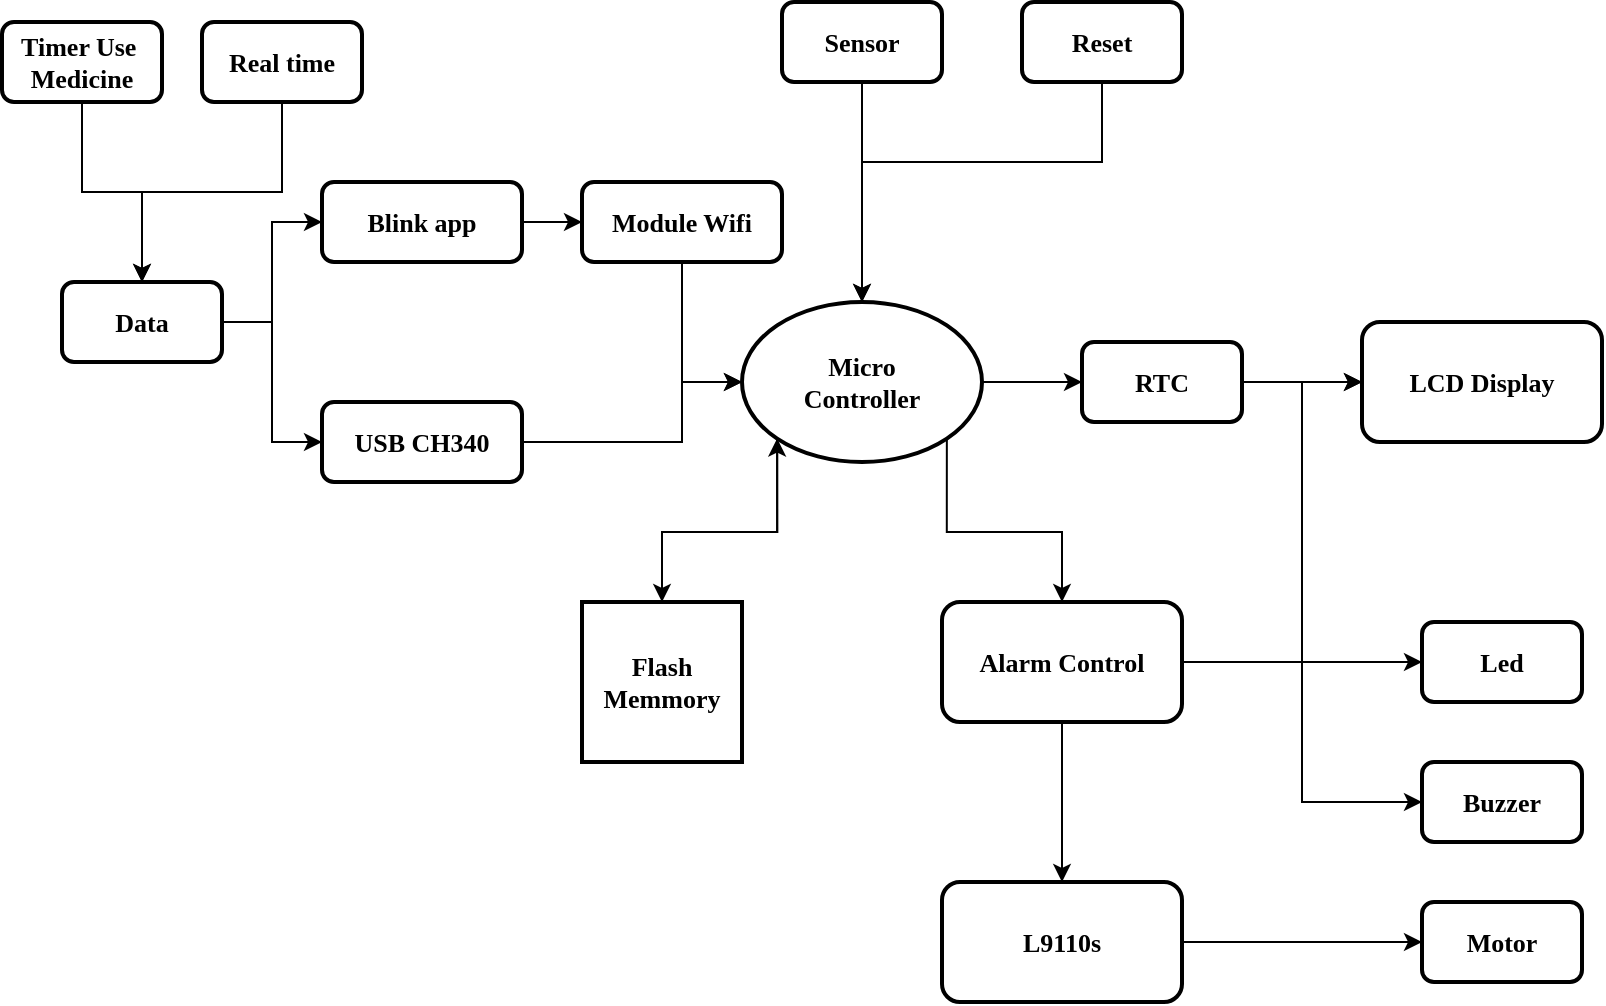 <mxfile version="14.7.8" type="github">
  <diagram id="C5RBs43oDa-KdzZeNtuy" name="Page-1">
    <mxGraphModel dx="827" dy="484" grid="1" gridSize="10" guides="1" tooltips="1" connect="1" arrows="1" fold="1" page="1" pageScale="1" pageWidth="827" pageHeight="1169" math="0" shadow="0">
      <root>
        <mxCell id="WIyWlLk6GJQsqaUBKTNV-0" />
        <mxCell id="WIyWlLk6GJQsqaUBKTNV-1" parent="WIyWlLk6GJQsqaUBKTNV-0" />
        <mxCell id="_qKUl-IqB4eXEuKwATwz-39" style="edgeStyle=orthogonalEdgeStyle;rounded=0;orthogonalLoop=1;jettySize=auto;html=1;exitX=1;exitY=0.5;exitDx=0;exitDy=0;fontFamily=Verdana;fontSize=13;entryX=0;entryY=0.5;entryDx=0;entryDy=0;" edge="1" parent="WIyWlLk6GJQsqaUBKTNV-1" source="_qKUl-IqB4eXEuKwATwz-0" target="_qKUl-IqB4eXEuKwATwz-13">
          <mxGeometry relative="1" as="geometry">
            <mxPoint x="550" y="230" as="targetPoint" />
          </mxGeometry>
        </mxCell>
        <mxCell id="_qKUl-IqB4eXEuKwATwz-42" style="edgeStyle=orthogonalEdgeStyle;rounded=0;orthogonalLoop=1;jettySize=auto;html=1;exitX=0.5;exitY=1;exitDx=0;exitDy=0;fontFamily=Verdana;fontSize=13;" edge="1" parent="WIyWlLk6GJQsqaUBKTNV-1" source="_qKUl-IqB4eXEuKwATwz-0">
          <mxGeometry relative="1" as="geometry">
            <mxPoint x="440" y="270" as="targetPoint" />
          </mxGeometry>
        </mxCell>
        <mxCell id="_qKUl-IqB4eXEuKwATwz-45" style="edgeStyle=orthogonalEdgeStyle;rounded=0;orthogonalLoop=1;jettySize=auto;html=1;exitX=0;exitY=1;exitDx=0;exitDy=0;entryX=0.5;entryY=0;entryDx=0;entryDy=0;fontFamily=Verdana;fontSize=13;" edge="1" parent="WIyWlLk6GJQsqaUBKTNV-1" source="_qKUl-IqB4eXEuKwATwz-0" target="_qKUl-IqB4eXEuKwATwz-11">
          <mxGeometry relative="1" as="geometry" />
        </mxCell>
        <mxCell id="_qKUl-IqB4eXEuKwATwz-47" style="edgeStyle=orthogonalEdgeStyle;rounded=0;orthogonalLoop=1;jettySize=auto;html=1;exitX=1;exitY=1;exitDx=0;exitDy=0;entryX=0.5;entryY=0;entryDx=0;entryDy=0;fontFamily=Verdana;fontSize=13;" edge="1" parent="WIyWlLk6GJQsqaUBKTNV-1" source="_qKUl-IqB4eXEuKwATwz-0" target="_qKUl-IqB4eXEuKwATwz-12">
          <mxGeometry relative="1" as="geometry" />
        </mxCell>
        <mxCell id="_qKUl-IqB4eXEuKwATwz-0" value="Micro&lt;br style=&quot;font-size: 13px;&quot;&gt;Controller" style="ellipse;whiteSpace=wrap;html=1;strokeWidth=2;fontFamily=Verdana;fontSize=13;fontStyle=1" vertex="1" parent="WIyWlLk6GJQsqaUBKTNV-1">
          <mxGeometry x="380" y="190" width="120" height="80" as="geometry" />
        </mxCell>
        <mxCell id="_qKUl-IqB4eXEuKwATwz-26" style="edgeStyle=orthogonalEdgeStyle;rounded=0;orthogonalLoop=1;jettySize=auto;html=1;exitX=0.5;exitY=1;exitDx=0;exitDy=0;entryX=0.5;entryY=0;entryDx=0;entryDy=0;fontFamily=Verdana;fontSize=13;" edge="1" parent="WIyWlLk6GJQsqaUBKTNV-1" source="_qKUl-IqB4eXEuKwATwz-1" target="_qKUl-IqB4eXEuKwATwz-23">
          <mxGeometry relative="1" as="geometry" />
        </mxCell>
        <mxCell id="_qKUl-IqB4eXEuKwATwz-1" value="Timer Use&amp;nbsp;&lt;br&gt;Medicine" style="rounded=1;whiteSpace=wrap;html=1;strokeWidth=2;fontFamily=Verdana;fontSize=13;fontStyle=1" vertex="1" parent="WIyWlLk6GJQsqaUBKTNV-1">
          <mxGeometry x="10" y="50" width="80" height="40" as="geometry" />
        </mxCell>
        <mxCell id="_qKUl-IqB4eXEuKwATwz-32" style="edgeStyle=orthogonalEdgeStyle;rounded=0;orthogonalLoop=1;jettySize=auto;html=1;exitX=1;exitY=0.5;exitDx=0;exitDy=0;entryX=0;entryY=0.5;entryDx=0;entryDy=0;fontFamily=Verdana;fontSize=13;" edge="1" parent="WIyWlLk6GJQsqaUBKTNV-1" source="_qKUl-IqB4eXEuKwATwz-2" target="_qKUl-IqB4eXEuKwATwz-5">
          <mxGeometry relative="1" as="geometry" />
        </mxCell>
        <mxCell id="_qKUl-IqB4eXEuKwATwz-2" value="Blink app" style="rounded=1;whiteSpace=wrap;html=1;strokeWidth=2;fontFamily=Verdana;fontSize=13;fontStyle=1" vertex="1" parent="WIyWlLk6GJQsqaUBKTNV-1">
          <mxGeometry x="170" y="130" width="100" height="40" as="geometry" />
        </mxCell>
        <mxCell id="_qKUl-IqB4eXEuKwATwz-28" style="edgeStyle=orthogonalEdgeStyle;rounded=0;orthogonalLoop=1;jettySize=auto;html=1;exitX=0.5;exitY=1;exitDx=0;exitDy=0;entryX=0.5;entryY=0;entryDx=0;entryDy=0;fontFamily=Verdana;fontSize=13;" edge="1" parent="WIyWlLk6GJQsqaUBKTNV-1" source="_qKUl-IqB4eXEuKwATwz-3" target="_qKUl-IqB4eXEuKwATwz-23">
          <mxGeometry relative="1" as="geometry" />
        </mxCell>
        <mxCell id="_qKUl-IqB4eXEuKwATwz-3" value="Real time" style="rounded=1;whiteSpace=wrap;html=1;strokeWidth=2;fontFamily=Verdana;fontSize=13;fontStyle=1" vertex="1" parent="WIyWlLk6GJQsqaUBKTNV-1">
          <mxGeometry x="110" y="50" width="80" height="40" as="geometry" />
        </mxCell>
        <mxCell id="_qKUl-IqB4eXEuKwATwz-36" style="edgeStyle=orthogonalEdgeStyle;rounded=0;orthogonalLoop=1;jettySize=auto;html=1;exitX=1;exitY=0.5;exitDx=0;exitDy=0;fontFamily=Verdana;fontSize=13;" edge="1" parent="WIyWlLk6GJQsqaUBKTNV-1" source="_qKUl-IqB4eXEuKwATwz-4" target="_qKUl-IqB4eXEuKwATwz-0">
          <mxGeometry relative="1" as="geometry">
            <Array as="points">
              <mxPoint x="350" y="260" />
              <mxPoint x="350" y="230" />
            </Array>
          </mxGeometry>
        </mxCell>
        <mxCell id="_qKUl-IqB4eXEuKwATwz-4" value="USB CH340" style="rounded=1;whiteSpace=wrap;html=1;strokeWidth=2;fontFamily=Verdana;fontSize=13;fontStyle=1" vertex="1" parent="WIyWlLk6GJQsqaUBKTNV-1">
          <mxGeometry x="170" y="240" width="100" height="40" as="geometry" />
        </mxCell>
        <mxCell id="_qKUl-IqB4eXEuKwATwz-35" style="edgeStyle=orthogonalEdgeStyle;rounded=0;orthogonalLoop=1;jettySize=auto;html=1;exitX=0.5;exitY=1;exitDx=0;exitDy=0;entryX=0;entryY=0.5;entryDx=0;entryDy=0;fontFamily=Verdana;fontSize=13;" edge="1" parent="WIyWlLk6GJQsqaUBKTNV-1" source="_qKUl-IqB4eXEuKwATwz-5" target="_qKUl-IqB4eXEuKwATwz-0">
          <mxGeometry relative="1" as="geometry" />
        </mxCell>
        <mxCell id="_qKUl-IqB4eXEuKwATwz-5" value="Module Wifi" style="rounded=1;whiteSpace=wrap;html=1;strokeWidth=2;fontFamily=Verdana;fontSize=13;fontStyle=1" vertex="1" parent="WIyWlLk6GJQsqaUBKTNV-1">
          <mxGeometry x="300" y="130" width="100" height="40" as="geometry" />
        </mxCell>
        <mxCell id="_qKUl-IqB4eXEuKwATwz-37" style="edgeStyle=orthogonalEdgeStyle;rounded=0;orthogonalLoop=1;jettySize=auto;html=1;exitX=0.5;exitY=1;exitDx=0;exitDy=0;entryX=0.5;entryY=0;entryDx=0;entryDy=0;fontFamily=Verdana;fontSize=13;" edge="1" parent="WIyWlLk6GJQsqaUBKTNV-1" source="_qKUl-IqB4eXEuKwATwz-8" target="_qKUl-IqB4eXEuKwATwz-0">
          <mxGeometry relative="1" as="geometry" />
        </mxCell>
        <mxCell id="_qKUl-IqB4eXEuKwATwz-8" value="Sensor" style="rounded=1;whiteSpace=wrap;html=1;strokeWidth=2;fontFamily=Verdana;fontSize=13;fontStyle=1" vertex="1" parent="WIyWlLk6GJQsqaUBKTNV-1">
          <mxGeometry x="400" y="40" width="80" height="40" as="geometry" />
        </mxCell>
        <mxCell id="_qKUl-IqB4eXEuKwATwz-38" style="edgeStyle=orthogonalEdgeStyle;rounded=0;orthogonalLoop=1;jettySize=auto;html=1;exitX=0.5;exitY=1;exitDx=0;exitDy=0;fontFamily=Verdana;fontSize=13;" edge="1" parent="WIyWlLk6GJQsqaUBKTNV-1" source="_qKUl-IqB4eXEuKwATwz-9">
          <mxGeometry relative="1" as="geometry">
            <mxPoint x="440" y="190" as="targetPoint" />
            <Array as="points">
              <mxPoint x="560" y="120" />
              <mxPoint x="440" y="120" />
            </Array>
          </mxGeometry>
        </mxCell>
        <mxCell id="_qKUl-IqB4eXEuKwATwz-9" value="Reset" style="rounded=1;whiteSpace=wrap;html=1;strokeWidth=2;fontFamily=Verdana;fontSize=13;fontStyle=1" vertex="1" parent="WIyWlLk6GJQsqaUBKTNV-1">
          <mxGeometry x="520" y="40" width="80" height="40" as="geometry" />
        </mxCell>
        <mxCell id="_qKUl-IqB4eXEuKwATwz-46" style="edgeStyle=orthogonalEdgeStyle;rounded=0;orthogonalLoop=1;jettySize=auto;html=1;entryX=0;entryY=1;entryDx=0;entryDy=0;fontFamily=Verdana;fontSize=13;" edge="1" parent="WIyWlLk6GJQsqaUBKTNV-1" source="_qKUl-IqB4eXEuKwATwz-11" target="_qKUl-IqB4eXEuKwATwz-0">
          <mxGeometry relative="1" as="geometry" />
        </mxCell>
        <mxCell id="_qKUl-IqB4eXEuKwATwz-11" value="Flash Memmory" style="whiteSpace=wrap;html=1;aspect=fixed;strokeWidth=2;fontFamily=Verdana;fontSize=13;fontStyle=1" vertex="1" parent="WIyWlLk6GJQsqaUBKTNV-1">
          <mxGeometry x="300" y="340" width="80" height="80" as="geometry" />
        </mxCell>
        <mxCell id="_qKUl-IqB4eXEuKwATwz-49" style="edgeStyle=orthogonalEdgeStyle;rounded=0;orthogonalLoop=1;jettySize=auto;html=1;exitX=1;exitY=0.5;exitDx=0;exitDy=0;fontFamily=Verdana;fontSize=13;" edge="1" parent="WIyWlLk6GJQsqaUBKTNV-1" source="_qKUl-IqB4eXEuKwATwz-12" target="_qKUl-IqB4eXEuKwATwz-15">
          <mxGeometry relative="1" as="geometry" />
        </mxCell>
        <mxCell id="_qKUl-IqB4eXEuKwATwz-50" style="edgeStyle=orthogonalEdgeStyle;rounded=0;orthogonalLoop=1;jettySize=auto;html=1;entryX=0;entryY=0.5;entryDx=0;entryDy=0;fontFamily=Verdana;fontSize=13;" edge="1" parent="WIyWlLk6GJQsqaUBKTNV-1" source="_qKUl-IqB4eXEuKwATwz-12" target="_qKUl-IqB4eXEuKwATwz-16">
          <mxGeometry relative="1" as="geometry" />
        </mxCell>
        <mxCell id="_qKUl-IqB4eXEuKwATwz-51" style="edgeStyle=orthogonalEdgeStyle;rounded=0;orthogonalLoop=1;jettySize=auto;html=1;exitX=0.5;exitY=1;exitDx=0;exitDy=0;entryX=0.5;entryY=0;entryDx=0;entryDy=0;fontFamily=Verdana;fontSize=13;" edge="1" parent="WIyWlLk6GJQsqaUBKTNV-1" source="_qKUl-IqB4eXEuKwATwz-12" target="_qKUl-IqB4eXEuKwATwz-17">
          <mxGeometry relative="1" as="geometry" />
        </mxCell>
        <mxCell id="_qKUl-IqB4eXEuKwATwz-53" style="edgeStyle=orthogonalEdgeStyle;rounded=0;orthogonalLoop=1;jettySize=auto;html=1;exitX=1;exitY=0.5;exitDx=0;exitDy=0;entryX=0;entryY=0.5;entryDx=0;entryDy=0;fontFamily=Verdana;fontSize=13;" edge="1" parent="WIyWlLk6GJQsqaUBKTNV-1" source="_qKUl-IqB4eXEuKwATwz-12" target="_qKUl-IqB4eXEuKwATwz-14">
          <mxGeometry relative="1" as="geometry">
            <Array as="points">
              <mxPoint x="660" y="370" />
              <mxPoint x="660" y="230" />
            </Array>
          </mxGeometry>
        </mxCell>
        <mxCell id="_qKUl-IqB4eXEuKwATwz-12" value="Alarm Control" style="rounded=1;whiteSpace=wrap;html=1;strokeWidth=2;fontFamily=Verdana;fontSize=13;fontStyle=1" vertex="1" parent="WIyWlLk6GJQsqaUBKTNV-1">
          <mxGeometry x="480" y="340" width="120" height="60" as="geometry" />
        </mxCell>
        <mxCell id="_qKUl-IqB4eXEuKwATwz-41" style="edgeStyle=orthogonalEdgeStyle;rounded=0;orthogonalLoop=1;jettySize=auto;html=1;exitX=1;exitY=0.5;exitDx=0;exitDy=0;entryX=0;entryY=0.5;entryDx=0;entryDy=0;fontFamily=Verdana;fontSize=13;" edge="1" parent="WIyWlLk6GJQsqaUBKTNV-1" source="_qKUl-IqB4eXEuKwATwz-13" target="_qKUl-IqB4eXEuKwATwz-14">
          <mxGeometry relative="1" as="geometry" />
        </mxCell>
        <mxCell id="_qKUl-IqB4eXEuKwATwz-13" value="RTC" style="rounded=1;whiteSpace=wrap;html=1;strokeWidth=2;fontFamily=Verdana;fontSize=13;fontStyle=1" vertex="1" parent="WIyWlLk6GJQsqaUBKTNV-1">
          <mxGeometry x="550" y="210" width="80" height="40" as="geometry" />
        </mxCell>
        <mxCell id="_qKUl-IqB4eXEuKwATwz-14" value="LCD Display" style="rounded=1;whiteSpace=wrap;html=1;strokeWidth=2;fontFamily=Verdana;fontSize=13;fontStyle=1" vertex="1" parent="WIyWlLk6GJQsqaUBKTNV-1">
          <mxGeometry x="690" y="200" width="120" height="60" as="geometry" />
        </mxCell>
        <mxCell id="_qKUl-IqB4eXEuKwATwz-15" value="Led" style="rounded=1;whiteSpace=wrap;html=1;strokeWidth=2;fontFamily=Verdana;fontSize=13;fontStyle=1" vertex="1" parent="WIyWlLk6GJQsqaUBKTNV-1">
          <mxGeometry x="720" y="350" width="80" height="40" as="geometry" />
        </mxCell>
        <mxCell id="_qKUl-IqB4eXEuKwATwz-16" value="Buzzer" style="rounded=1;whiteSpace=wrap;html=1;strokeWidth=2;fontFamily=Verdana;fontSize=13;fontStyle=1" vertex="1" parent="WIyWlLk6GJQsqaUBKTNV-1">
          <mxGeometry x="720" y="420" width="80" height="40" as="geometry" />
        </mxCell>
        <mxCell id="_qKUl-IqB4eXEuKwATwz-48" style="edgeStyle=orthogonalEdgeStyle;rounded=0;orthogonalLoop=1;jettySize=auto;html=1;exitX=1;exitY=0.5;exitDx=0;exitDy=0;entryX=0;entryY=0.5;entryDx=0;entryDy=0;fontFamily=Verdana;fontSize=13;" edge="1" parent="WIyWlLk6GJQsqaUBKTNV-1" source="_qKUl-IqB4eXEuKwATwz-17" target="_qKUl-IqB4eXEuKwATwz-18">
          <mxGeometry relative="1" as="geometry" />
        </mxCell>
        <mxCell id="_qKUl-IqB4eXEuKwATwz-17" value="L9110s" style="rounded=1;whiteSpace=wrap;html=1;strokeWidth=2;fontFamily=Verdana;fontSize=13;fontStyle=1" vertex="1" parent="WIyWlLk6GJQsqaUBKTNV-1">
          <mxGeometry x="480" y="480" width="120" height="60" as="geometry" />
        </mxCell>
        <mxCell id="_qKUl-IqB4eXEuKwATwz-18" value="Motor" style="rounded=1;whiteSpace=wrap;html=1;strokeWidth=2;fontFamily=Verdana;fontSize=13;fontStyle=1" vertex="1" parent="WIyWlLk6GJQsqaUBKTNV-1">
          <mxGeometry x="720" y="490" width="80" height="40" as="geometry" />
        </mxCell>
        <mxCell id="_qKUl-IqB4eXEuKwATwz-29" style="edgeStyle=orthogonalEdgeStyle;rounded=0;orthogonalLoop=1;jettySize=auto;html=1;exitX=1;exitY=0.5;exitDx=0;exitDy=0;entryX=0;entryY=0.5;entryDx=0;entryDy=0;fontFamily=Verdana;fontSize=13;" edge="1" parent="WIyWlLk6GJQsqaUBKTNV-1" source="_qKUl-IqB4eXEuKwATwz-23" target="_qKUl-IqB4eXEuKwATwz-2">
          <mxGeometry relative="1" as="geometry" />
        </mxCell>
        <mxCell id="_qKUl-IqB4eXEuKwATwz-31" style="edgeStyle=orthogonalEdgeStyle;rounded=0;orthogonalLoop=1;jettySize=auto;html=1;exitX=1;exitY=0.5;exitDx=0;exitDy=0;entryX=0;entryY=0.5;entryDx=0;entryDy=0;fontFamily=Verdana;fontSize=13;" edge="1" parent="WIyWlLk6GJQsqaUBKTNV-1" source="_qKUl-IqB4eXEuKwATwz-23" target="_qKUl-IqB4eXEuKwATwz-4">
          <mxGeometry relative="1" as="geometry" />
        </mxCell>
        <mxCell id="_qKUl-IqB4eXEuKwATwz-23" value="Data" style="rounded=1;whiteSpace=wrap;html=1;strokeWidth=2;fontFamily=Verdana;fontSize=13;fontStyle=1" vertex="1" parent="WIyWlLk6GJQsqaUBKTNV-1">
          <mxGeometry x="40" y="180" width="80" height="40" as="geometry" />
        </mxCell>
      </root>
    </mxGraphModel>
  </diagram>
</mxfile>

